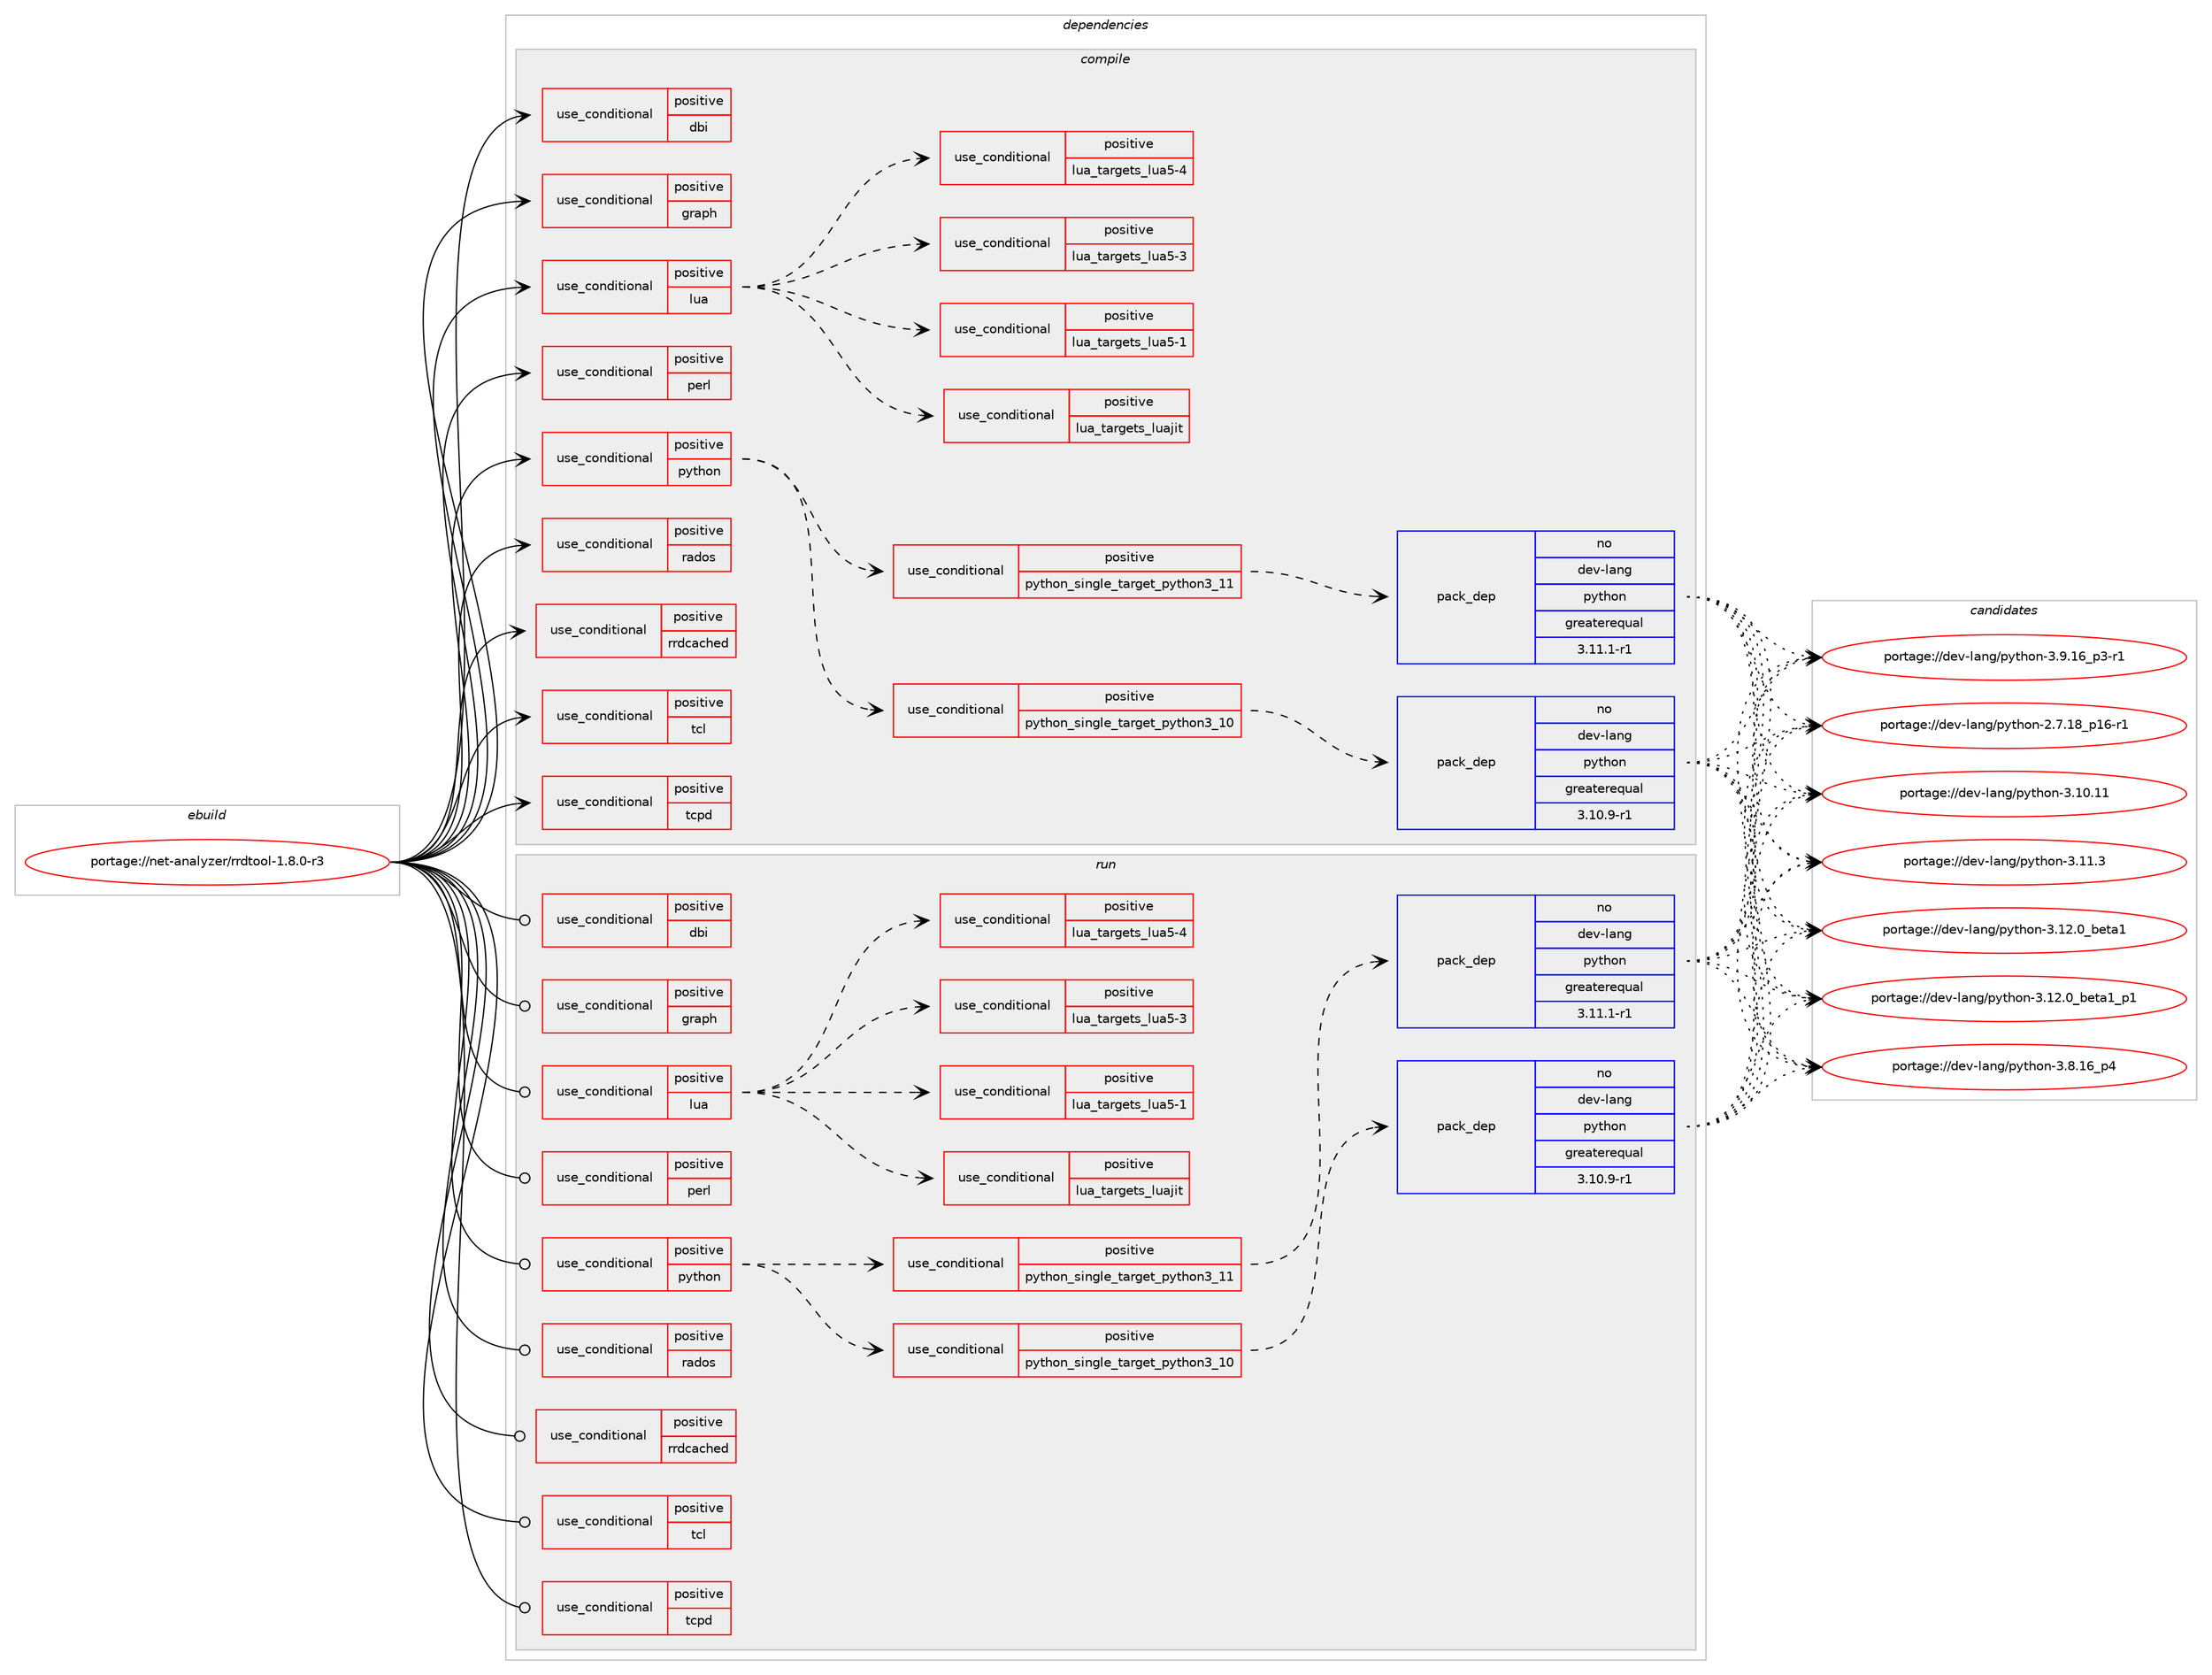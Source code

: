 digraph prolog {

# *************
# Graph options
# *************

newrank=true;
concentrate=true;
compound=true;
graph [rankdir=LR,fontname=Helvetica,fontsize=10,ranksep=1.5];#, ranksep=2.5, nodesep=0.2];
edge  [arrowhead=vee];
node  [fontname=Helvetica,fontsize=10];

# **********
# The ebuild
# **********

subgraph cluster_leftcol {
color=gray;
label=<<i>ebuild</i>>;
id [label="portage://net-analyzer/rrdtool-1.8.0-r3", color=red, width=4, href="../net-analyzer/rrdtool-1.8.0-r3.svg"];
}

# ****************
# The dependencies
# ****************

subgraph cluster_midcol {
color=gray;
label=<<i>dependencies</i>>;
subgraph cluster_compile {
fillcolor="#eeeeee";
style=filled;
label=<<i>compile</i>>;
subgraph cond67 {
dependency83 [label=<<TABLE BORDER="0" CELLBORDER="1" CELLSPACING="0" CELLPADDING="4"><TR><TD ROWSPAN="3" CELLPADDING="10">use_conditional</TD></TR><TR><TD>positive</TD></TR><TR><TD>dbi</TD></TR></TABLE>>, shape=none, color=red];
# *** BEGIN UNKNOWN DEPENDENCY TYPE (TODO) ***
# dependency83 -> package_dependency(portage://net-analyzer/rrdtool-1.8.0-r3,install,no,dev-db,libdbi,none,[,,],[],[use(optenable(static-libs),positive)])
# *** END UNKNOWN DEPENDENCY TYPE (TODO) ***

}
id:e -> dependency83:w [weight=20,style="solid",arrowhead="vee"];
subgraph cond68 {
dependency84 [label=<<TABLE BORDER="0" CELLBORDER="1" CELLSPACING="0" CELLPADDING="4"><TR><TD ROWSPAN="3" CELLPADDING="10">use_conditional</TD></TR><TR><TD>positive</TD></TR><TR><TD>graph</TD></TR></TABLE>>, shape=none, color=red];
# *** BEGIN UNKNOWN DEPENDENCY TYPE (TODO) ***
# dependency84 -> package_dependency(portage://net-analyzer/rrdtool-1.8.0-r3,install,no,media-libs,libpng,none,[,,],[slot(0),equal],[use(optenable(static-libs),positive)])
# *** END UNKNOWN DEPENDENCY TYPE (TODO) ***

# *** BEGIN UNKNOWN DEPENDENCY TYPE (TODO) ***
# dependency84 -> package_dependency(portage://net-analyzer/rrdtool-1.8.0-r3,install,no,x11-libs,cairo,none,[,,],[],[use(enable(svg),positive),use(optenable(static-libs),positive)])
# *** END UNKNOWN DEPENDENCY TYPE (TODO) ***

# *** BEGIN UNKNOWN DEPENDENCY TYPE (TODO) ***
# dependency84 -> package_dependency(portage://net-analyzer/rrdtool-1.8.0-r3,install,no,x11-libs,pango,none,[,,],[],[])
# *** END UNKNOWN DEPENDENCY TYPE (TODO) ***

}
id:e -> dependency84:w [weight=20,style="solid",arrowhead="vee"];
subgraph cond69 {
dependency85 [label=<<TABLE BORDER="0" CELLBORDER="1" CELLSPACING="0" CELLPADDING="4"><TR><TD ROWSPAN="3" CELLPADDING="10">use_conditional</TD></TR><TR><TD>positive</TD></TR><TR><TD>lua</TD></TR></TABLE>>, shape=none, color=red];
subgraph cond70 {
dependency86 [label=<<TABLE BORDER="0" CELLBORDER="1" CELLSPACING="0" CELLPADDING="4"><TR><TD ROWSPAN="3" CELLPADDING="10">use_conditional</TD></TR><TR><TD>positive</TD></TR><TR><TD>lua_targets_luajit</TD></TR></TABLE>>, shape=none, color=red];
# *** BEGIN UNKNOWN DEPENDENCY TYPE (TODO) ***
# dependency86 -> package_dependency(portage://net-analyzer/rrdtool-1.8.0-r3,install,no,dev-lang,luajit,none,[,,],any_same_slot,[])
# *** END UNKNOWN DEPENDENCY TYPE (TODO) ***

}
dependency85:e -> dependency86:w [weight=20,style="dashed",arrowhead="vee"];
subgraph cond71 {
dependency87 [label=<<TABLE BORDER="0" CELLBORDER="1" CELLSPACING="0" CELLPADDING="4"><TR><TD ROWSPAN="3" CELLPADDING="10">use_conditional</TD></TR><TR><TD>positive</TD></TR><TR><TD>lua_targets_lua5-1</TD></TR></TABLE>>, shape=none, color=red];
# *** BEGIN UNKNOWN DEPENDENCY TYPE (TODO) ***
# dependency87 -> package_dependency(portage://net-analyzer/rrdtool-1.8.0-r3,install,no,dev-lang,lua,none,[,,],[slot(5.1)],[])
# *** END UNKNOWN DEPENDENCY TYPE (TODO) ***

}
dependency85:e -> dependency87:w [weight=20,style="dashed",arrowhead="vee"];
subgraph cond72 {
dependency88 [label=<<TABLE BORDER="0" CELLBORDER="1" CELLSPACING="0" CELLPADDING="4"><TR><TD ROWSPAN="3" CELLPADDING="10">use_conditional</TD></TR><TR><TD>positive</TD></TR><TR><TD>lua_targets_lua5-3</TD></TR></TABLE>>, shape=none, color=red];
# *** BEGIN UNKNOWN DEPENDENCY TYPE (TODO) ***
# dependency88 -> package_dependency(portage://net-analyzer/rrdtool-1.8.0-r3,install,no,dev-lang,lua,none,[,,],[slot(5.3)],[])
# *** END UNKNOWN DEPENDENCY TYPE (TODO) ***

}
dependency85:e -> dependency88:w [weight=20,style="dashed",arrowhead="vee"];
subgraph cond73 {
dependency89 [label=<<TABLE BORDER="0" CELLBORDER="1" CELLSPACING="0" CELLPADDING="4"><TR><TD ROWSPAN="3" CELLPADDING="10">use_conditional</TD></TR><TR><TD>positive</TD></TR><TR><TD>lua_targets_lua5-4</TD></TR></TABLE>>, shape=none, color=red];
# *** BEGIN UNKNOWN DEPENDENCY TYPE (TODO) ***
# dependency89 -> package_dependency(portage://net-analyzer/rrdtool-1.8.0-r3,install,no,dev-lang,lua,none,[,,],[slot(5.4)],[])
# *** END UNKNOWN DEPENDENCY TYPE (TODO) ***

}
dependency85:e -> dependency89:w [weight=20,style="dashed",arrowhead="vee"];
}
id:e -> dependency85:w [weight=20,style="solid",arrowhead="vee"];
subgraph cond74 {
dependency90 [label=<<TABLE BORDER="0" CELLBORDER="1" CELLSPACING="0" CELLPADDING="4"><TR><TD ROWSPAN="3" CELLPADDING="10">use_conditional</TD></TR><TR><TD>positive</TD></TR><TR><TD>perl</TD></TR></TABLE>>, shape=none, color=red];
# *** BEGIN UNKNOWN DEPENDENCY TYPE (TODO) ***
# dependency90 -> package_dependency(portage://net-analyzer/rrdtool-1.8.0-r3,install,no,dev-lang,perl,none,[,,],any_same_slot,[])
# *** END UNKNOWN DEPENDENCY TYPE (TODO) ***

}
id:e -> dependency90:w [weight=20,style="solid",arrowhead="vee"];
subgraph cond75 {
dependency91 [label=<<TABLE BORDER="0" CELLBORDER="1" CELLSPACING="0" CELLPADDING="4"><TR><TD ROWSPAN="3" CELLPADDING="10">use_conditional</TD></TR><TR><TD>positive</TD></TR><TR><TD>python</TD></TR></TABLE>>, shape=none, color=red];
subgraph cond76 {
dependency92 [label=<<TABLE BORDER="0" CELLBORDER="1" CELLSPACING="0" CELLPADDING="4"><TR><TD ROWSPAN="3" CELLPADDING="10">use_conditional</TD></TR><TR><TD>positive</TD></TR><TR><TD>python_single_target_python3_10</TD></TR></TABLE>>, shape=none, color=red];
subgraph pack17 {
dependency93 [label=<<TABLE BORDER="0" CELLBORDER="1" CELLSPACING="0" CELLPADDING="4" WIDTH="220"><TR><TD ROWSPAN="6" CELLPADDING="30">pack_dep</TD></TR><TR><TD WIDTH="110">no</TD></TR><TR><TD>dev-lang</TD></TR><TR><TD>python</TD></TR><TR><TD>greaterequal</TD></TR><TR><TD>3.10.9-r1</TD></TR></TABLE>>, shape=none, color=blue];
}
dependency92:e -> dependency93:w [weight=20,style="dashed",arrowhead="vee"];
}
dependency91:e -> dependency92:w [weight=20,style="dashed",arrowhead="vee"];
subgraph cond77 {
dependency94 [label=<<TABLE BORDER="0" CELLBORDER="1" CELLSPACING="0" CELLPADDING="4"><TR><TD ROWSPAN="3" CELLPADDING="10">use_conditional</TD></TR><TR><TD>positive</TD></TR><TR><TD>python_single_target_python3_11</TD></TR></TABLE>>, shape=none, color=red];
subgraph pack18 {
dependency95 [label=<<TABLE BORDER="0" CELLBORDER="1" CELLSPACING="0" CELLPADDING="4" WIDTH="220"><TR><TD ROWSPAN="6" CELLPADDING="30">pack_dep</TD></TR><TR><TD WIDTH="110">no</TD></TR><TR><TD>dev-lang</TD></TR><TR><TD>python</TD></TR><TR><TD>greaterequal</TD></TR><TR><TD>3.11.1-r1</TD></TR></TABLE>>, shape=none, color=blue];
}
dependency94:e -> dependency95:w [weight=20,style="dashed",arrowhead="vee"];
}
dependency91:e -> dependency94:w [weight=20,style="dashed",arrowhead="vee"];
}
id:e -> dependency91:w [weight=20,style="solid",arrowhead="vee"];
subgraph cond78 {
dependency96 [label=<<TABLE BORDER="0" CELLBORDER="1" CELLSPACING="0" CELLPADDING="4"><TR><TD ROWSPAN="3" CELLPADDING="10">use_conditional</TD></TR><TR><TD>positive</TD></TR><TR><TD>rados</TD></TR></TABLE>>, shape=none, color=red];
# *** BEGIN UNKNOWN DEPENDENCY TYPE (TODO) ***
# dependency96 -> package_dependency(portage://net-analyzer/rrdtool-1.8.0-r3,install,no,sys-cluster,ceph,none,[,,],[],[])
# *** END UNKNOWN DEPENDENCY TYPE (TODO) ***

}
id:e -> dependency96:w [weight=20,style="solid",arrowhead="vee"];
subgraph cond79 {
dependency97 [label=<<TABLE BORDER="0" CELLBORDER="1" CELLSPACING="0" CELLPADDING="4"><TR><TD ROWSPAN="3" CELLPADDING="10">use_conditional</TD></TR><TR><TD>positive</TD></TR><TR><TD>rrdcached</TD></TR></TABLE>>, shape=none, color=red];
# *** BEGIN UNKNOWN DEPENDENCY TYPE (TODO) ***
# dependency97 -> package_dependency(portage://net-analyzer/rrdtool-1.8.0-r3,install,no,acct-group,rrdcached,none,[,,],[],[])
# *** END UNKNOWN DEPENDENCY TYPE (TODO) ***

# *** BEGIN UNKNOWN DEPENDENCY TYPE (TODO) ***
# dependency97 -> package_dependency(portage://net-analyzer/rrdtool-1.8.0-r3,install,no,acct-user,rrdcached,none,[,,],[],[])
# *** END UNKNOWN DEPENDENCY TYPE (TODO) ***

}
id:e -> dependency97:w [weight=20,style="solid",arrowhead="vee"];
subgraph cond80 {
dependency98 [label=<<TABLE BORDER="0" CELLBORDER="1" CELLSPACING="0" CELLPADDING="4"><TR><TD ROWSPAN="3" CELLPADDING="10">use_conditional</TD></TR><TR><TD>positive</TD></TR><TR><TD>tcl</TD></TR></TABLE>>, shape=none, color=red];
# *** BEGIN UNKNOWN DEPENDENCY TYPE (TODO) ***
# dependency98 -> package_dependency(portage://net-analyzer/rrdtool-1.8.0-r3,install,no,dev-lang,tcl,none,[,,],[slot(0),equal],[])
# *** END UNKNOWN DEPENDENCY TYPE (TODO) ***

}
id:e -> dependency98:w [weight=20,style="solid",arrowhead="vee"];
subgraph cond81 {
dependency99 [label=<<TABLE BORDER="0" CELLBORDER="1" CELLSPACING="0" CELLPADDING="4"><TR><TD ROWSPAN="3" CELLPADDING="10">use_conditional</TD></TR><TR><TD>positive</TD></TR><TR><TD>tcpd</TD></TR></TABLE>>, shape=none, color=red];
# *** BEGIN UNKNOWN DEPENDENCY TYPE (TODO) ***
# dependency99 -> package_dependency(portage://net-analyzer/rrdtool-1.8.0-r3,install,no,sys-apps,tcp-wrappers,none,[,,],[],[])
# *** END UNKNOWN DEPENDENCY TYPE (TODO) ***

}
id:e -> dependency99:w [weight=20,style="solid",arrowhead="vee"];
# *** BEGIN UNKNOWN DEPENDENCY TYPE (TODO) ***
# id -> package_dependency(portage://net-analyzer/rrdtool-1.8.0-r3,install,no,dev-libs,glib,none,[,,],[slot(2)],[use(optenable(static-libs),positive)])
# *** END UNKNOWN DEPENDENCY TYPE (TODO) ***

# *** BEGIN UNKNOWN DEPENDENCY TYPE (TODO) ***
# id -> package_dependency(portage://net-analyzer/rrdtool-1.8.0-r3,install,no,dev-libs,libxml2,none,[,,],[slot(2)],[use(optenable(static-libs),positive)])
# *** END UNKNOWN DEPENDENCY TYPE (TODO) ***

}
subgraph cluster_compileandrun {
fillcolor="#eeeeee";
style=filled;
label=<<i>compile and run</i>>;
}
subgraph cluster_run {
fillcolor="#eeeeee";
style=filled;
label=<<i>run</i>>;
subgraph cond82 {
dependency100 [label=<<TABLE BORDER="0" CELLBORDER="1" CELLSPACING="0" CELLPADDING="4"><TR><TD ROWSPAN="3" CELLPADDING="10">use_conditional</TD></TR><TR><TD>positive</TD></TR><TR><TD>dbi</TD></TR></TABLE>>, shape=none, color=red];
# *** BEGIN UNKNOWN DEPENDENCY TYPE (TODO) ***
# dependency100 -> package_dependency(portage://net-analyzer/rrdtool-1.8.0-r3,run,no,dev-db,libdbi,none,[,,],[],[use(optenable(static-libs),positive)])
# *** END UNKNOWN DEPENDENCY TYPE (TODO) ***

}
id:e -> dependency100:w [weight=20,style="solid",arrowhead="odot"];
subgraph cond83 {
dependency101 [label=<<TABLE BORDER="0" CELLBORDER="1" CELLSPACING="0" CELLPADDING="4"><TR><TD ROWSPAN="3" CELLPADDING="10">use_conditional</TD></TR><TR><TD>positive</TD></TR><TR><TD>graph</TD></TR></TABLE>>, shape=none, color=red];
# *** BEGIN UNKNOWN DEPENDENCY TYPE (TODO) ***
# dependency101 -> package_dependency(portage://net-analyzer/rrdtool-1.8.0-r3,run,no,media-libs,libpng,none,[,,],[slot(0),equal],[use(optenable(static-libs),positive)])
# *** END UNKNOWN DEPENDENCY TYPE (TODO) ***

# *** BEGIN UNKNOWN DEPENDENCY TYPE (TODO) ***
# dependency101 -> package_dependency(portage://net-analyzer/rrdtool-1.8.0-r3,run,no,x11-libs,cairo,none,[,,],[],[use(enable(svg),positive),use(optenable(static-libs),positive)])
# *** END UNKNOWN DEPENDENCY TYPE (TODO) ***

# *** BEGIN UNKNOWN DEPENDENCY TYPE (TODO) ***
# dependency101 -> package_dependency(portage://net-analyzer/rrdtool-1.8.0-r3,run,no,x11-libs,pango,none,[,,],[],[])
# *** END UNKNOWN DEPENDENCY TYPE (TODO) ***

}
id:e -> dependency101:w [weight=20,style="solid",arrowhead="odot"];
subgraph cond84 {
dependency102 [label=<<TABLE BORDER="0" CELLBORDER="1" CELLSPACING="0" CELLPADDING="4"><TR><TD ROWSPAN="3" CELLPADDING="10">use_conditional</TD></TR><TR><TD>positive</TD></TR><TR><TD>lua</TD></TR></TABLE>>, shape=none, color=red];
subgraph cond85 {
dependency103 [label=<<TABLE BORDER="0" CELLBORDER="1" CELLSPACING="0" CELLPADDING="4"><TR><TD ROWSPAN="3" CELLPADDING="10">use_conditional</TD></TR><TR><TD>positive</TD></TR><TR><TD>lua_targets_luajit</TD></TR></TABLE>>, shape=none, color=red];
# *** BEGIN UNKNOWN DEPENDENCY TYPE (TODO) ***
# dependency103 -> package_dependency(portage://net-analyzer/rrdtool-1.8.0-r3,run,no,dev-lang,luajit,none,[,,],any_same_slot,[])
# *** END UNKNOWN DEPENDENCY TYPE (TODO) ***

}
dependency102:e -> dependency103:w [weight=20,style="dashed",arrowhead="vee"];
subgraph cond86 {
dependency104 [label=<<TABLE BORDER="0" CELLBORDER="1" CELLSPACING="0" CELLPADDING="4"><TR><TD ROWSPAN="3" CELLPADDING="10">use_conditional</TD></TR><TR><TD>positive</TD></TR><TR><TD>lua_targets_lua5-1</TD></TR></TABLE>>, shape=none, color=red];
# *** BEGIN UNKNOWN DEPENDENCY TYPE (TODO) ***
# dependency104 -> package_dependency(portage://net-analyzer/rrdtool-1.8.0-r3,run,no,dev-lang,lua,none,[,,],[slot(5.1)],[])
# *** END UNKNOWN DEPENDENCY TYPE (TODO) ***

}
dependency102:e -> dependency104:w [weight=20,style="dashed",arrowhead="vee"];
subgraph cond87 {
dependency105 [label=<<TABLE BORDER="0" CELLBORDER="1" CELLSPACING="0" CELLPADDING="4"><TR><TD ROWSPAN="3" CELLPADDING="10">use_conditional</TD></TR><TR><TD>positive</TD></TR><TR><TD>lua_targets_lua5-3</TD></TR></TABLE>>, shape=none, color=red];
# *** BEGIN UNKNOWN DEPENDENCY TYPE (TODO) ***
# dependency105 -> package_dependency(portage://net-analyzer/rrdtool-1.8.0-r3,run,no,dev-lang,lua,none,[,,],[slot(5.3)],[])
# *** END UNKNOWN DEPENDENCY TYPE (TODO) ***

}
dependency102:e -> dependency105:w [weight=20,style="dashed",arrowhead="vee"];
subgraph cond88 {
dependency106 [label=<<TABLE BORDER="0" CELLBORDER="1" CELLSPACING="0" CELLPADDING="4"><TR><TD ROWSPAN="3" CELLPADDING="10">use_conditional</TD></TR><TR><TD>positive</TD></TR><TR><TD>lua_targets_lua5-4</TD></TR></TABLE>>, shape=none, color=red];
# *** BEGIN UNKNOWN DEPENDENCY TYPE (TODO) ***
# dependency106 -> package_dependency(portage://net-analyzer/rrdtool-1.8.0-r3,run,no,dev-lang,lua,none,[,,],[slot(5.4)],[])
# *** END UNKNOWN DEPENDENCY TYPE (TODO) ***

}
dependency102:e -> dependency106:w [weight=20,style="dashed",arrowhead="vee"];
}
id:e -> dependency102:w [weight=20,style="solid",arrowhead="odot"];
subgraph cond89 {
dependency107 [label=<<TABLE BORDER="0" CELLBORDER="1" CELLSPACING="0" CELLPADDING="4"><TR><TD ROWSPAN="3" CELLPADDING="10">use_conditional</TD></TR><TR><TD>positive</TD></TR><TR><TD>perl</TD></TR></TABLE>>, shape=none, color=red];
# *** BEGIN UNKNOWN DEPENDENCY TYPE (TODO) ***
# dependency107 -> package_dependency(portage://net-analyzer/rrdtool-1.8.0-r3,run,no,dev-lang,perl,none,[,,],any_same_slot,[])
# *** END UNKNOWN DEPENDENCY TYPE (TODO) ***

}
id:e -> dependency107:w [weight=20,style="solid",arrowhead="odot"];
subgraph cond90 {
dependency108 [label=<<TABLE BORDER="0" CELLBORDER="1" CELLSPACING="0" CELLPADDING="4"><TR><TD ROWSPAN="3" CELLPADDING="10">use_conditional</TD></TR><TR><TD>positive</TD></TR><TR><TD>python</TD></TR></TABLE>>, shape=none, color=red];
subgraph cond91 {
dependency109 [label=<<TABLE BORDER="0" CELLBORDER="1" CELLSPACING="0" CELLPADDING="4"><TR><TD ROWSPAN="3" CELLPADDING="10">use_conditional</TD></TR><TR><TD>positive</TD></TR><TR><TD>python_single_target_python3_10</TD></TR></TABLE>>, shape=none, color=red];
subgraph pack19 {
dependency110 [label=<<TABLE BORDER="0" CELLBORDER="1" CELLSPACING="0" CELLPADDING="4" WIDTH="220"><TR><TD ROWSPAN="6" CELLPADDING="30">pack_dep</TD></TR><TR><TD WIDTH="110">no</TD></TR><TR><TD>dev-lang</TD></TR><TR><TD>python</TD></TR><TR><TD>greaterequal</TD></TR><TR><TD>3.10.9-r1</TD></TR></TABLE>>, shape=none, color=blue];
}
dependency109:e -> dependency110:w [weight=20,style="dashed",arrowhead="vee"];
}
dependency108:e -> dependency109:w [weight=20,style="dashed",arrowhead="vee"];
subgraph cond92 {
dependency111 [label=<<TABLE BORDER="0" CELLBORDER="1" CELLSPACING="0" CELLPADDING="4"><TR><TD ROWSPAN="3" CELLPADDING="10">use_conditional</TD></TR><TR><TD>positive</TD></TR><TR><TD>python_single_target_python3_11</TD></TR></TABLE>>, shape=none, color=red];
subgraph pack20 {
dependency112 [label=<<TABLE BORDER="0" CELLBORDER="1" CELLSPACING="0" CELLPADDING="4" WIDTH="220"><TR><TD ROWSPAN="6" CELLPADDING="30">pack_dep</TD></TR><TR><TD WIDTH="110">no</TD></TR><TR><TD>dev-lang</TD></TR><TR><TD>python</TD></TR><TR><TD>greaterequal</TD></TR><TR><TD>3.11.1-r1</TD></TR></TABLE>>, shape=none, color=blue];
}
dependency111:e -> dependency112:w [weight=20,style="dashed",arrowhead="vee"];
}
dependency108:e -> dependency111:w [weight=20,style="dashed",arrowhead="vee"];
}
id:e -> dependency108:w [weight=20,style="solid",arrowhead="odot"];
subgraph cond93 {
dependency113 [label=<<TABLE BORDER="0" CELLBORDER="1" CELLSPACING="0" CELLPADDING="4"><TR><TD ROWSPAN="3" CELLPADDING="10">use_conditional</TD></TR><TR><TD>positive</TD></TR><TR><TD>rados</TD></TR></TABLE>>, shape=none, color=red];
# *** BEGIN UNKNOWN DEPENDENCY TYPE (TODO) ***
# dependency113 -> package_dependency(portage://net-analyzer/rrdtool-1.8.0-r3,run,no,sys-cluster,ceph,none,[,,],[],[])
# *** END UNKNOWN DEPENDENCY TYPE (TODO) ***

}
id:e -> dependency113:w [weight=20,style="solid",arrowhead="odot"];
subgraph cond94 {
dependency114 [label=<<TABLE BORDER="0" CELLBORDER="1" CELLSPACING="0" CELLPADDING="4"><TR><TD ROWSPAN="3" CELLPADDING="10">use_conditional</TD></TR><TR><TD>positive</TD></TR><TR><TD>rrdcached</TD></TR></TABLE>>, shape=none, color=red];
# *** BEGIN UNKNOWN DEPENDENCY TYPE (TODO) ***
# dependency114 -> package_dependency(portage://net-analyzer/rrdtool-1.8.0-r3,run,no,acct-group,rrdcached,none,[,,],[],[])
# *** END UNKNOWN DEPENDENCY TYPE (TODO) ***

# *** BEGIN UNKNOWN DEPENDENCY TYPE (TODO) ***
# dependency114 -> package_dependency(portage://net-analyzer/rrdtool-1.8.0-r3,run,no,acct-user,rrdcached,none,[,,],[],[])
# *** END UNKNOWN DEPENDENCY TYPE (TODO) ***

}
id:e -> dependency114:w [weight=20,style="solid",arrowhead="odot"];
subgraph cond95 {
dependency115 [label=<<TABLE BORDER="0" CELLBORDER="1" CELLSPACING="0" CELLPADDING="4"><TR><TD ROWSPAN="3" CELLPADDING="10">use_conditional</TD></TR><TR><TD>positive</TD></TR><TR><TD>tcl</TD></TR></TABLE>>, shape=none, color=red];
# *** BEGIN UNKNOWN DEPENDENCY TYPE (TODO) ***
# dependency115 -> package_dependency(portage://net-analyzer/rrdtool-1.8.0-r3,run,no,dev-lang,tcl,none,[,,],[slot(0),equal],[])
# *** END UNKNOWN DEPENDENCY TYPE (TODO) ***

}
id:e -> dependency115:w [weight=20,style="solid",arrowhead="odot"];
subgraph cond96 {
dependency116 [label=<<TABLE BORDER="0" CELLBORDER="1" CELLSPACING="0" CELLPADDING="4"><TR><TD ROWSPAN="3" CELLPADDING="10">use_conditional</TD></TR><TR><TD>positive</TD></TR><TR><TD>tcpd</TD></TR></TABLE>>, shape=none, color=red];
# *** BEGIN UNKNOWN DEPENDENCY TYPE (TODO) ***
# dependency116 -> package_dependency(portage://net-analyzer/rrdtool-1.8.0-r3,run,no,sys-apps,tcp-wrappers,none,[,,],[],[])
# *** END UNKNOWN DEPENDENCY TYPE (TODO) ***

}
id:e -> dependency116:w [weight=20,style="solid",arrowhead="odot"];
# *** BEGIN UNKNOWN DEPENDENCY TYPE (TODO) ***
# id -> package_dependency(portage://net-analyzer/rrdtool-1.8.0-r3,run,no,dev-libs,glib,none,[,,],[slot(2)],[use(optenable(static-libs),positive)])
# *** END UNKNOWN DEPENDENCY TYPE (TODO) ***

# *** BEGIN UNKNOWN DEPENDENCY TYPE (TODO) ***
# id -> package_dependency(portage://net-analyzer/rrdtool-1.8.0-r3,run,no,dev-libs,libxml2,none,[,,],[slot(2)],[use(optenable(static-libs),positive)])
# *** END UNKNOWN DEPENDENCY TYPE (TODO) ***

}
}

# **************
# The candidates
# **************

subgraph cluster_choices {
rank=same;
color=gray;
label=<<i>candidates</i>>;

subgraph choice17 {
color=black;
nodesep=1;
choice100101118451089711010347112121116104111110455046554649569511249544511449 [label="portage://dev-lang/python-2.7.18_p16-r1", color=red, width=4,href="../dev-lang/python-2.7.18_p16-r1.svg"];
choice1001011184510897110103471121211161041111104551464948464949 [label="portage://dev-lang/python-3.10.11", color=red, width=4,href="../dev-lang/python-3.10.11.svg"];
choice10010111845108971101034711212111610411111045514649494651 [label="portage://dev-lang/python-3.11.3", color=red, width=4,href="../dev-lang/python-3.11.3.svg"];
choice1001011184510897110103471121211161041111104551464950464895981011169749 [label="portage://dev-lang/python-3.12.0_beta1", color=red, width=4,href="../dev-lang/python-3.12.0_beta1.svg"];
choice10010111845108971101034711212111610411111045514649504648959810111697499511249 [label="portage://dev-lang/python-3.12.0_beta1_p1", color=red, width=4,href="../dev-lang/python-3.12.0_beta1_p1.svg"];
choice100101118451089711010347112121116104111110455146564649549511252 [label="portage://dev-lang/python-3.8.16_p4", color=red, width=4,href="../dev-lang/python-3.8.16_p4.svg"];
choice1001011184510897110103471121211161041111104551465746495495112514511449 [label="portage://dev-lang/python-3.9.16_p3-r1", color=red, width=4,href="../dev-lang/python-3.9.16_p3-r1.svg"];
dependency93:e -> choice100101118451089711010347112121116104111110455046554649569511249544511449:w [style=dotted,weight="100"];
dependency93:e -> choice1001011184510897110103471121211161041111104551464948464949:w [style=dotted,weight="100"];
dependency93:e -> choice10010111845108971101034711212111610411111045514649494651:w [style=dotted,weight="100"];
dependency93:e -> choice1001011184510897110103471121211161041111104551464950464895981011169749:w [style=dotted,weight="100"];
dependency93:e -> choice10010111845108971101034711212111610411111045514649504648959810111697499511249:w [style=dotted,weight="100"];
dependency93:e -> choice100101118451089711010347112121116104111110455146564649549511252:w [style=dotted,weight="100"];
dependency93:e -> choice1001011184510897110103471121211161041111104551465746495495112514511449:w [style=dotted,weight="100"];
}
subgraph choice18 {
color=black;
nodesep=1;
choice100101118451089711010347112121116104111110455046554649569511249544511449 [label="portage://dev-lang/python-2.7.18_p16-r1", color=red, width=4,href="../dev-lang/python-2.7.18_p16-r1.svg"];
choice1001011184510897110103471121211161041111104551464948464949 [label="portage://dev-lang/python-3.10.11", color=red, width=4,href="../dev-lang/python-3.10.11.svg"];
choice10010111845108971101034711212111610411111045514649494651 [label="portage://dev-lang/python-3.11.3", color=red, width=4,href="../dev-lang/python-3.11.3.svg"];
choice1001011184510897110103471121211161041111104551464950464895981011169749 [label="portage://dev-lang/python-3.12.0_beta1", color=red, width=4,href="../dev-lang/python-3.12.0_beta1.svg"];
choice10010111845108971101034711212111610411111045514649504648959810111697499511249 [label="portage://dev-lang/python-3.12.0_beta1_p1", color=red, width=4,href="../dev-lang/python-3.12.0_beta1_p1.svg"];
choice100101118451089711010347112121116104111110455146564649549511252 [label="portage://dev-lang/python-3.8.16_p4", color=red, width=4,href="../dev-lang/python-3.8.16_p4.svg"];
choice1001011184510897110103471121211161041111104551465746495495112514511449 [label="portage://dev-lang/python-3.9.16_p3-r1", color=red, width=4,href="../dev-lang/python-3.9.16_p3-r1.svg"];
dependency95:e -> choice100101118451089711010347112121116104111110455046554649569511249544511449:w [style=dotted,weight="100"];
dependency95:e -> choice1001011184510897110103471121211161041111104551464948464949:w [style=dotted,weight="100"];
dependency95:e -> choice10010111845108971101034711212111610411111045514649494651:w [style=dotted,weight="100"];
dependency95:e -> choice1001011184510897110103471121211161041111104551464950464895981011169749:w [style=dotted,weight="100"];
dependency95:e -> choice10010111845108971101034711212111610411111045514649504648959810111697499511249:w [style=dotted,weight="100"];
dependency95:e -> choice100101118451089711010347112121116104111110455146564649549511252:w [style=dotted,weight="100"];
dependency95:e -> choice1001011184510897110103471121211161041111104551465746495495112514511449:w [style=dotted,weight="100"];
}
subgraph choice19 {
color=black;
nodesep=1;
choice100101118451089711010347112121116104111110455046554649569511249544511449 [label="portage://dev-lang/python-2.7.18_p16-r1", color=red, width=4,href="../dev-lang/python-2.7.18_p16-r1.svg"];
choice1001011184510897110103471121211161041111104551464948464949 [label="portage://dev-lang/python-3.10.11", color=red, width=4,href="../dev-lang/python-3.10.11.svg"];
choice10010111845108971101034711212111610411111045514649494651 [label="portage://dev-lang/python-3.11.3", color=red, width=4,href="../dev-lang/python-3.11.3.svg"];
choice1001011184510897110103471121211161041111104551464950464895981011169749 [label="portage://dev-lang/python-3.12.0_beta1", color=red, width=4,href="../dev-lang/python-3.12.0_beta1.svg"];
choice10010111845108971101034711212111610411111045514649504648959810111697499511249 [label="portage://dev-lang/python-3.12.0_beta1_p1", color=red, width=4,href="../dev-lang/python-3.12.0_beta1_p1.svg"];
choice100101118451089711010347112121116104111110455146564649549511252 [label="portage://dev-lang/python-3.8.16_p4", color=red, width=4,href="../dev-lang/python-3.8.16_p4.svg"];
choice1001011184510897110103471121211161041111104551465746495495112514511449 [label="portage://dev-lang/python-3.9.16_p3-r1", color=red, width=4,href="../dev-lang/python-3.9.16_p3-r1.svg"];
dependency110:e -> choice100101118451089711010347112121116104111110455046554649569511249544511449:w [style=dotted,weight="100"];
dependency110:e -> choice1001011184510897110103471121211161041111104551464948464949:w [style=dotted,weight="100"];
dependency110:e -> choice10010111845108971101034711212111610411111045514649494651:w [style=dotted,weight="100"];
dependency110:e -> choice1001011184510897110103471121211161041111104551464950464895981011169749:w [style=dotted,weight="100"];
dependency110:e -> choice10010111845108971101034711212111610411111045514649504648959810111697499511249:w [style=dotted,weight="100"];
dependency110:e -> choice100101118451089711010347112121116104111110455146564649549511252:w [style=dotted,weight="100"];
dependency110:e -> choice1001011184510897110103471121211161041111104551465746495495112514511449:w [style=dotted,weight="100"];
}
subgraph choice20 {
color=black;
nodesep=1;
choice100101118451089711010347112121116104111110455046554649569511249544511449 [label="portage://dev-lang/python-2.7.18_p16-r1", color=red, width=4,href="../dev-lang/python-2.7.18_p16-r1.svg"];
choice1001011184510897110103471121211161041111104551464948464949 [label="portage://dev-lang/python-3.10.11", color=red, width=4,href="../dev-lang/python-3.10.11.svg"];
choice10010111845108971101034711212111610411111045514649494651 [label="portage://dev-lang/python-3.11.3", color=red, width=4,href="../dev-lang/python-3.11.3.svg"];
choice1001011184510897110103471121211161041111104551464950464895981011169749 [label="portage://dev-lang/python-3.12.0_beta1", color=red, width=4,href="../dev-lang/python-3.12.0_beta1.svg"];
choice10010111845108971101034711212111610411111045514649504648959810111697499511249 [label="portage://dev-lang/python-3.12.0_beta1_p1", color=red, width=4,href="../dev-lang/python-3.12.0_beta1_p1.svg"];
choice100101118451089711010347112121116104111110455146564649549511252 [label="portage://dev-lang/python-3.8.16_p4", color=red, width=4,href="../dev-lang/python-3.8.16_p4.svg"];
choice1001011184510897110103471121211161041111104551465746495495112514511449 [label="portage://dev-lang/python-3.9.16_p3-r1", color=red, width=4,href="../dev-lang/python-3.9.16_p3-r1.svg"];
dependency112:e -> choice100101118451089711010347112121116104111110455046554649569511249544511449:w [style=dotted,weight="100"];
dependency112:e -> choice1001011184510897110103471121211161041111104551464948464949:w [style=dotted,weight="100"];
dependency112:e -> choice10010111845108971101034711212111610411111045514649494651:w [style=dotted,weight="100"];
dependency112:e -> choice1001011184510897110103471121211161041111104551464950464895981011169749:w [style=dotted,weight="100"];
dependency112:e -> choice10010111845108971101034711212111610411111045514649504648959810111697499511249:w [style=dotted,weight="100"];
dependency112:e -> choice100101118451089711010347112121116104111110455146564649549511252:w [style=dotted,weight="100"];
dependency112:e -> choice1001011184510897110103471121211161041111104551465746495495112514511449:w [style=dotted,weight="100"];
}
}

}
